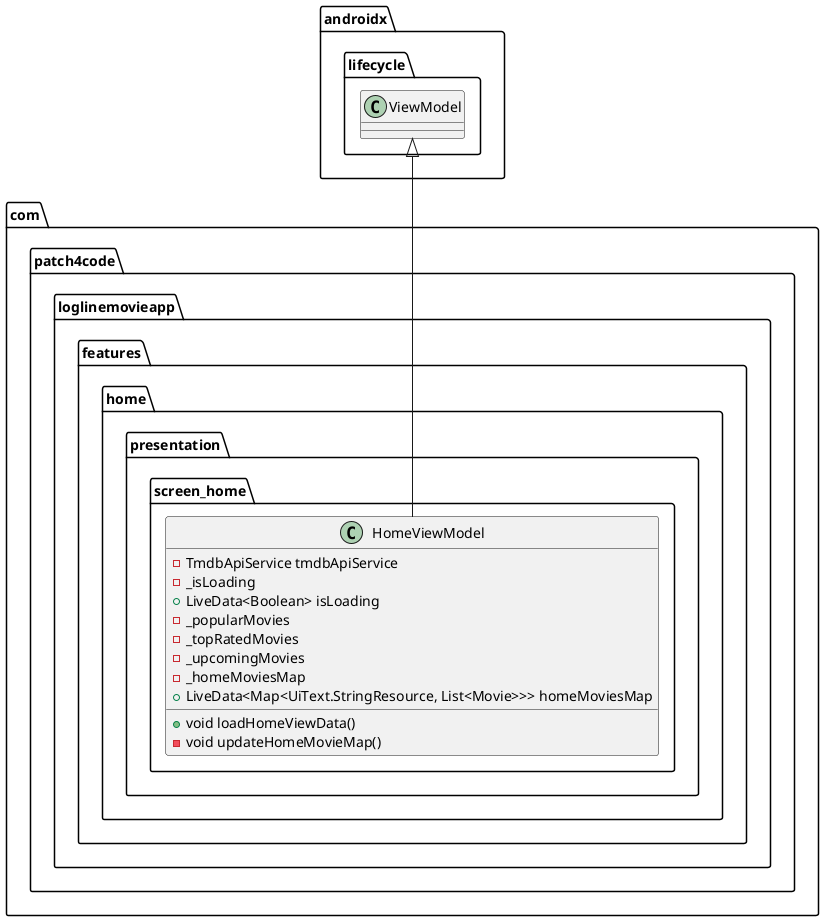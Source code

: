 @startuml
class com.patch4code.loglinemovieapp.features.home.presentation.screen_home.HomeViewModel {
- TmdbApiService tmdbApiService
-  _isLoading
+ LiveData<Boolean> isLoading
-  _popularMovies
-  _topRatedMovies
-  _upcomingMovies
-  _homeMoviesMap
+ LiveData<Map<UiText.StringResource, List<Movie>>> homeMoviesMap
+ void loadHomeViewData()
- void updateHomeMovieMap()
}




androidx.lifecycle.ViewModel <|-- com.patch4code.loglinemovieapp.features.home.presentation.screen_home.HomeViewModel
@enduml